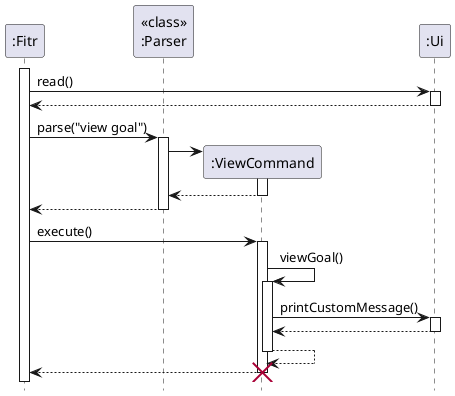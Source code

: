 @startuml
participant ":Fitr"
participant "<<class>>\n:Parser"
participant ":ViewCommand"

activate ":Fitr"
":Fitr" -> ":Ui" : read()
activate ":Ui"
":Fitr" <-- ":Ui"
deactivate ":Ui"

":Fitr" -> "<<class>>\n:Parser" : parse("view goal")
activate "<<class>>\n:Parser"
create ":ViewCommand"
"<<class>>\n:Parser" -> ":ViewCommand" ++
return
":Fitr" <-- "<<class>>\n:Parser"
deactivate "<<class>>\n:Parser"

":Fitr" -> ":ViewCommand" : execute()
activate ":ViewCommand"
":ViewCommand" -> ":ViewCommand" : viewGoal()
activate ":ViewCommand"
":ViewCommand" -> ":Ui" : printCustomMessage()
activate ":Ui"
return
return
return
destroy ":ViewCommand"

hide footbox
@enduml